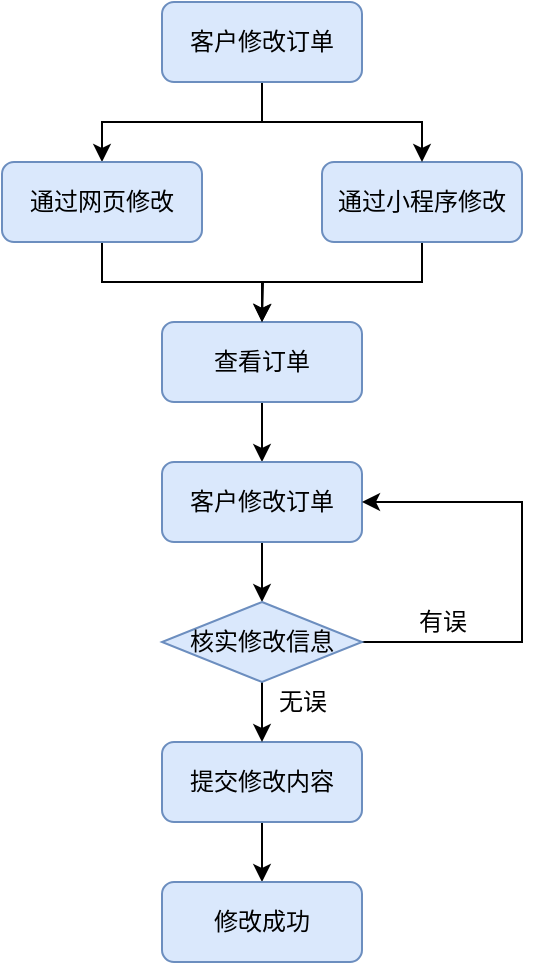 <mxfile version="14.8.4" type="device"><diagram id="FxMbpyDDI_e7r2kE3yq9" name="Page-1"><mxGraphModel dx="981" dy="540" grid="1" gridSize="10" guides="1" tooltips="1" connect="1" arrows="1" fold="1" page="1" pageScale="1" pageWidth="827" pageHeight="1169" math="0" shadow="0"><root><mxCell id="0"/><mxCell id="1" parent="0"/><mxCell id="dXFA-baK--P-uvzHlwNk-8" style="edgeStyle=orthogonalEdgeStyle;rounded=0;orthogonalLoop=1;jettySize=auto;html=1;exitX=0.5;exitY=1;exitDx=0;exitDy=0;entryX=0.5;entryY=0;entryDx=0;entryDy=0;" parent="1" source="dXFA-baK--P-uvzHlwNk-2" target="dXFA-baK--P-uvzHlwNk-4" edge="1"><mxGeometry relative="1" as="geometry"/></mxCell><mxCell id="dXFA-baK--P-uvzHlwNk-2" value="&lt;span style=&quot;font-weight: 400&quot;&gt;&lt;font style=&quot;vertical-align: inherit&quot;&gt;&lt;font style=&quot;vertical-align: inherit&quot;&gt;&lt;font style=&quot;vertical-align: inherit&quot;&gt;&lt;font style=&quot;vertical-align: inherit&quot;&gt;&lt;font style=&quot;vertical-align: inherit&quot;&gt;&lt;font style=&quot;vertical-align: inherit&quot;&gt;&lt;font style=&quot;vertical-align: inherit&quot;&gt;&lt;font style=&quot;vertical-align: inherit&quot;&gt;查看订单&lt;/font&gt;&lt;/font&gt;&lt;/font&gt;&lt;/font&gt;&lt;/font&gt;&lt;/font&gt;&lt;/font&gt;&lt;/font&gt;&lt;/span&gt;" style="rounded=1;whiteSpace=wrap;html=1;fontSize=12;glass=0;strokeWidth=1;shadow=0;fillColor=#dae8fc;strokeColor=#6c8ebf;fontStyle=1" parent="1" vertex="1"><mxGeometry x="310" y="200" width="100" height="40" as="geometry"/></mxCell><mxCell id="CqsboHt-bJZ1XLNwRQBb-2" style="edgeStyle=orthogonalEdgeStyle;rounded=0;orthogonalLoop=1;jettySize=auto;html=1;exitX=0.5;exitY=1;exitDx=0;exitDy=0;entryX=0.5;entryY=0;entryDx=0;entryDy=0;strokeWidth=1;" edge="1" parent="1" source="dXFA-baK--P-uvzHlwNk-3" target="dXFA-baK--P-uvzHlwNk-2"><mxGeometry relative="1" as="geometry"/></mxCell><mxCell id="dXFA-baK--P-uvzHlwNk-3" value="&lt;font style=&quot;vertical-align: inherit&quot;&gt;&lt;font style=&quot;vertical-align: inherit&quot;&gt;&lt;font style=&quot;vertical-align: inherit&quot;&gt;&lt;font style=&quot;vertical-align: inherit&quot;&gt;&lt;font style=&quot;vertical-align: inherit&quot;&gt;&lt;font style=&quot;vertical-align: inherit&quot;&gt;通过小程序修改&lt;/font&gt;&lt;/font&gt;&lt;/font&gt;&lt;/font&gt;&lt;/font&gt;&lt;/font&gt;" style="rounded=1;whiteSpace=wrap;html=1;fontSize=12;glass=0;strokeWidth=1;shadow=0;fillColor=#dae8fc;strokeColor=#6c8ebf;" parent="1" vertex="1"><mxGeometry x="390" y="120" width="100" height="40" as="geometry"/></mxCell><mxCell id="dXFA-baK--P-uvzHlwNk-13" style="edgeStyle=orthogonalEdgeStyle;rounded=0;orthogonalLoop=1;jettySize=auto;html=1;exitX=0.5;exitY=1;exitDx=0;exitDy=0;entryX=0.5;entryY=0;entryDx=0;entryDy=0;" parent="1" source="dXFA-baK--P-uvzHlwNk-4" target="dXFA-baK--P-uvzHlwNk-12" edge="1"><mxGeometry relative="1" as="geometry"/></mxCell><mxCell id="dXFA-baK--P-uvzHlwNk-4" value="&lt;font style=&quot;vertical-align: inherit&quot;&gt;&lt;font style=&quot;vertical-align: inherit&quot;&gt;客户修改订单&lt;/font&gt;&lt;/font&gt;" style="rounded=1;whiteSpace=wrap;html=1;fontSize=12;glass=0;strokeWidth=1;shadow=0;fillColor=#dae8fc;strokeColor=#6c8ebf;" parent="1" vertex="1"><mxGeometry x="310" y="270" width="100" height="40" as="geometry"/></mxCell><mxCell id="YZyamtiWOpDlY5vQUaoB-18" style="edgeStyle=orthogonalEdgeStyle;rounded=0;orthogonalLoop=1;jettySize=auto;html=1;exitX=0.5;exitY=1;exitDx=0;exitDy=0;strokeWidth=1;" parent="1" source="dXFA-baK--P-uvzHlwNk-5" target="dXFA-baK--P-uvzHlwNk-3" edge="1"><mxGeometry relative="1" as="geometry"/></mxCell><mxCell id="YZyamtiWOpDlY5vQUaoB-19" style="edgeStyle=orthogonalEdgeStyle;rounded=0;orthogonalLoop=1;jettySize=auto;html=1;exitX=0.5;exitY=1;exitDx=0;exitDy=0;entryX=0.5;entryY=0;entryDx=0;entryDy=0;strokeWidth=1;" parent="1" source="dXFA-baK--P-uvzHlwNk-5" target="YZyamtiWOpDlY5vQUaoB-5" edge="1"><mxGeometry relative="1" as="geometry"/></mxCell><mxCell id="dXFA-baK--P-uvzHlwNk-5" value="&lt;font style=&quot;vertical-align: inherit&quot;&gt;&lt;font style=&quot;vertical-align: inherit&quot;&gt;&lt;font style=&quot;vertical-align: inherit&quot;&gt;&lt;font style=&quot;vertical-align: inherit&quot;&gt;&lt;font style=&quot;vertical-align: inherit&quot;&gt;&lt;font style=&quot;vertical-align: inherit&quot;&gt;&lt;font style=&quot;vertical-align: inherit&quot;&gt;&lt;font style=&quot;vertical-align: inherit&quot;&gt;客户修改订单&lt;/font&gt;&lt;/font&gt;&lt;/font&gt;&lt;/font&gt;&lt;/font&gt;&lt;/font&gt;&lt;/font&gt;&lt;/font&gt;" style="rounded=1;whiteSpace=wrap;html=1;fontSize=12;glass=0;strokeWidth=1;shadow=0;fillColor=#dae8fc;strokeColor=#6c8ebf;" parent="1" vertex="1"><mxGeometry x="310" y="40" width="100" height="40" as="geometry"/></mxCell><mxCell id="CqsboHt-bJZ1XLNwRQBb-1" style="edgeStyle=orthogonalEdgeStyle;rounded=0;orthogonalLoop=1;jettySize=auto;html=1;exitX=0.5;exitY=1;exitDx=0;exitDy=0;entryX=0.5;entryY=0;entryDx=0;entryDy=0;strokeWidth=1;" edge="1" parent="1" source="dXFA-baK--P-uvzHlwNk-9" target="dXFA-baK--P-uvzHlwNk-18"><mxGeometry relative="1" as="geometry"/></mxCell><mxCell id="dXFA-baK--P-uvzHlwNk-9" value="&lt;font style=&quot;vertical-align: inherit&quot;&gt;&lt;font style=&quot;vertical-align: inherit&quot;&gt;&lt;font style=&quot;vertical-align: inherit&quot;&gt;&lt;font style=&quot;vertical-align: inherit&quot;&gt;提交修改内容&lt;/font&gt;&lt;/font&gt;&lt;/font&gt;&lt;/font&gt;" style="rounded=1;whiteSpace=wrap;html=1;fontSize=12;glass=0;strokeWidth=1;shadow=0;fillColor=#dae8fc;strokeColor=#6c8ebf;" parent="1" vertex="1"><mxGeometry x="310" y="410" width="100" height="40" as="geometry"/></mxCell><mxCell id="dXFA-baK--P-uvzHlwNk-14" style="edgeStyle=orthogonalEdgeStyle;rounded=0;orthogonalLoop=1;jettySize=auto;html=1;exitX=0.5;exitY=1;exitDx=0;exitDy=0;entryX=0.5;entryY=0;entryDx=0;entryDy=0;" parent="1" source="dXFA-baK--P-uvzHlwNk-12" target="dXFA-baK--P-uvzHlwNk-9" edge="1"><mxGeometry relative="1" as="geometry"/></mxCell><mxCell id="dXFA-baK--P-uvzHlwNk-15" style="edgeStyle=orthogonalEdgeStyle;rounded=0;orthogonalLoop=1;jettySize=auto;html=1;exitX=1;exitY=0.5;exitDx=0;exitDy=0;entryX=1;entryY=0.5;entryDx=0;entryDy=0;" parent="1" source="dXFA-baK--P-uvzHlwNk-12" target="dXFA-baK--P-uvzHlwNk-4" edge="1"><mxGeometry relative="1" as="geometry"><Array as="points"><mxPoint x="490" y="360"/><mxPoint x="490" y="290"/></Array></mxGeometry></mxCell><mxCell id="dXFA-baK--P-uvzHlwNk-12" value="&lt;font style=&quot;vertical-align: inherit&quot;&gt;&lt;font style=&quot;vertical-align: inherit&quot;&gt;&lt;font style=&quot;vertical-align: inherit&quot;&gt;&lt;font style=&quot;vertical-align: inherit&quot;&gt;核实修改信息&lt;/font&gt;&lt;/font&gt;&lt;/font&gt;&lt;/font&gt;" style="rhombus;whiteSpace=wrap;html=1;fillColor=#dae8fc;strokeColor=#6c8ebf;" parent="1" vertex="1"><mxGeometry x="310" y="340" width="100" height="40" as="geometry"/></mxCell><mxCell id="dXFA-baK--P-uvzHlwNk-16" value="&lt;font style=&quot;vertical-align: inherit&quot;&gt;&lt;font style=&quot;vertical-align: inherit&quot;&gt;&lt;font style=&quot;vertical-align: inherit&quot;&gt;&lt;font style=&quot;vertical-align: inherit&quot;&gt;有误&lt;/font&gt;&lt;/font&gt;&lt;/font&gt;&lt;/font&gt;" style="text;html=1;align=center;verticalAlign=middle;resizable=0;points=[];autosize=1;strokeColor=none;" parent="1" vertex="1"><mxGeometry x="430" y="340" width="40" height="20" as="geometry"/></mxCell><mxCell id="dXFA-baK--P-uvzHlwNk-17" value="&lt;font style=&quot;vertical-align: inherit&quot;&gt;&lt;font style=&quot;vertical-align: inherit&quot;&gt;&lt;font style=&quot;vertical-align: inherit&quot;&gt;&lt;font style=&quot;vertical-align: inherit&quot;&gt;无误&lt;/font&gt;&lt;/font&gt;&lt;/font&gt;&lt;/font&gt;" style="text;html=1;align=center;verticalAlign=middle;resizable=0;points=[];autosize=1;strokeColor=none;" parent="1" vertex="1"><mxGeometry x="360" y="380" width="40" height="20" as="geometry"/></mxCell><mxCell id="dXFA-baK--P-uvzHlwNk-18" value="&lt;font style=&quot;vertical-align: inherit&quot;&gt;&lt;font style=&quot;vertical-align: inherit&quot;&gt;修改成功&lt;/font&gt;&lt;/font&gt;" style="rounded=1;whiteSpace=wrap;html=1;fontSize=12;glass=0;strokeWidth=1;shadow=0;fillColor=#dae8fc;strokeColor=#6c8ebf;" parent="1" vertex="1"><mxGeometry x="310" y="480" width="100" height="40" as="geometry"/></mxCell><mxCell id="CqsboHt-bJZ1XLNwRQBb-3" style="edgeStyle=orthogonalEdgeStyle;rounded=0;orthogonalLoop=1;jettySize=auto;html=1;exitX=0.5;exitY=1;exitDx=0;exitDy=0;strokeWidth=1;" edge="1" parent="1" source="YZyamtiWOpDlY5vQUaoB-5"><mxGeometry relative="1" as="geometry"><mxPoint x="360" y="200" as="targetPoint"/></mxGeometry></mxCell><mxCell id="YZyamtiWOpDlY5vQUaoB-5" value="&lt;font style=&quot;vertical-align: inherit&quot;&gt;&lt;font style=&quot;vertical-align: inherit&quot;&gt;&lt;font style=&quot;vertical-align: inherit&quot;&gt;&lt;font style=&quot;vertical-align: inherit&quot;&gt;&lt;font style=&quot;vertical-align: inherit&quot;&gt;&lt;font style=&quot;vertical-align: inherit&quot;&gt;通过网页修改&lt;/font&gt;&lt;/font&gt;&lt;/font&gt;&lt;/font&gt;&lt;/font&gt;&lt;/font&gt;" style="rounded=1;whiteSpace=wrap;html=1;fontSize=12;glass=0;strokeWidth=1;shadow=0;fillColor=#dae8fc;strokeColor=#6c8ebf;" parent="1" vertex="1"><mxGeometry x="230" y="120" width="100" height="40" as="geometry"/></mxCell></root></mxGraphModel></diagram></mxfile>